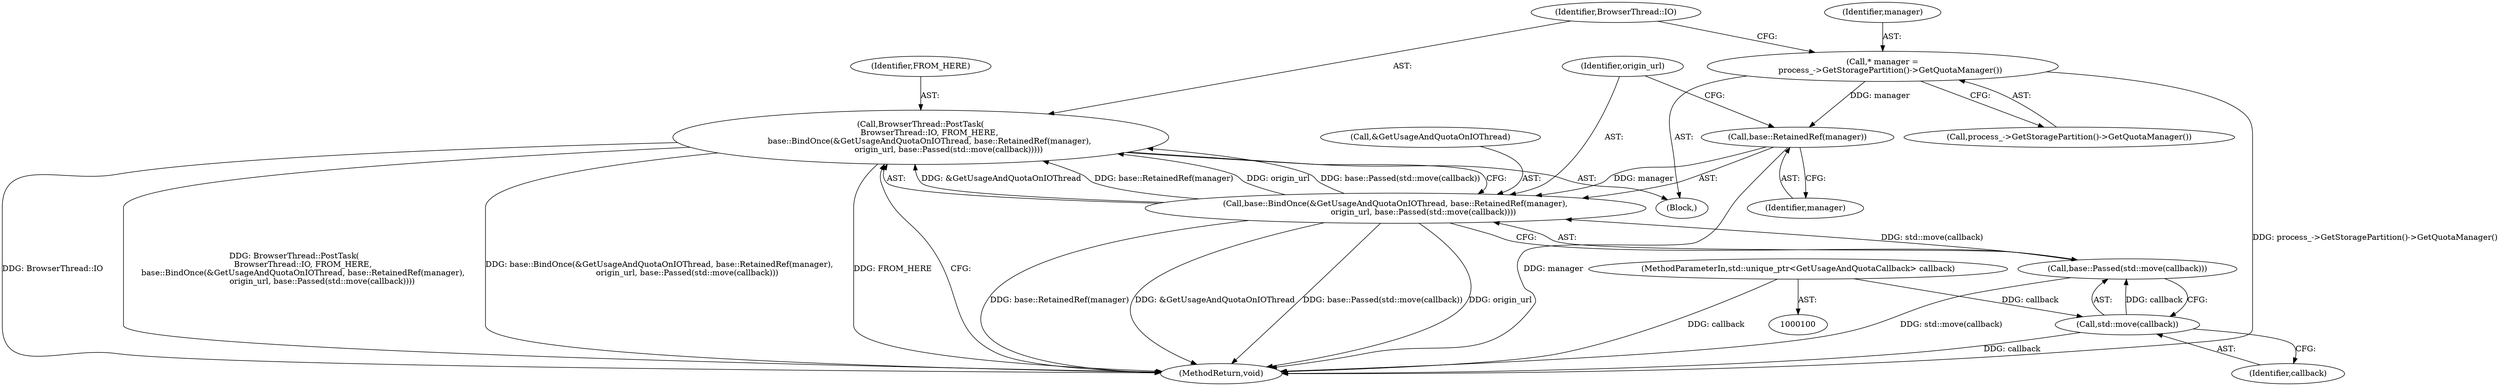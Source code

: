 digraph "0_Chrome_3c8e4852477d5b1e2da877808c998dc57db9460f_32@API" {
"1000125" [label="(Call,BrowserThread::PostTask(\n       BrowserThread::IO, FROM_HERE,\n       base::BindOnce(&GetUsageAndQuotaOnIOThread, base::RetainedRef(manager),\n                      origin_url, base::Passed(std::move(callback)))))"];
"1000128" [label="(Call,base::BindOnce(&GetUsageAndQuotaOnIOThread, base::RetainedRef(manager),\n                      origin_url, base::Passed(std::move(callback))))"];
"1000131" [label="(Call,base::RetainedRef(manager))"];
"1000122" [label="(Call,* manager =\n      process_->GetStoragePartition()->GetQuotaManager())"];
"1000134" [label="(Call,base::Passed(std::move(callback)))"];
"1000135" [label="(Call,std::move(callback))"];
"1000102" [label="(MethodParameterIn,std::unique_ptr<GetUsageAndQuotaCallback> callback)"];
"1000133" [label="(Identifier,origin_url)"];
"1000103" [label="(Block,)"];
"1000135" [label="(Call,std::move(callback))"];
"1000126" [label="(Identifier,BrowserThread::IO)"];
"1000122" [label="(Call,* manager =\n      process_->GetStoragePartition()->GetQuotaManager())"];
"1000131" [label="(Call,base::RetainedRef(manager))"];
"1000124" [label="(Call,process_->GetStoragePartition()->GetQuotaManager())"];
"1000123" [label="(Identifier,manager)"];
"1000132" [label="(Identifier,manager)"];
"1000137" [label="(MethodReturn,void)"];
"1000129" [label="(Call,&GetUsageAndQuotaOnIOThread)"];
"1000127" [label="(Identifier,FROM_HERE)"];
"1000125" [label="(Call,BrowserThread::PostTask(\n       BrowserThread::IO, FROM_HERE,\n       base::BindOnce(&GetUsageAndQuotaOnIOThread, base::RetainedRef(manager),\n                      origin_url, base::Passed(std::move(callback)))))"];
"1000134" [label="(Call,base::Passed(std::move(callback)))"];
"1000102" [label="(MethodParameterIn,std::unique_ptr<GetUsageAndQuotaCallback> callback)"];
"1000128" [label="(Call,base::BindOnce(&GetUsageAndQuotaOnIOThread, base::RetainedRef(manager),\n                      origin_url, base::Passed(std::move(callback))))"];
"1000136" [label="(Identifier,callback)"];
"1000125" -> "1000103"  [label="AST: "];
"1000125" -> "1000128"  [label="CFG: "];
"1000126" -> "1000125"  [label="AST: "];
"1000127" -> "1000125"  [label="AST: "];
"1000128" -> "1000125"  [label="AST: "];
"1000137" -> "1000125"  [label="CFG: "];
"1000125" -> "1000137"  [label="DDG: BrowserThread::IO"];
"1000125" -> "1000137"  [label="DDG: BrowserThread::PostTask(\n       BrowserThread::IO, FROM_HERE,\n       base::BindOnce(&GetUsageAndQuotaOnIOThread, base::RetainedRef(manager),\n                      origin_url, base::Passed(std::move(callback))))"];
"1000125" -> "1000137"  [label="DDG: FROM_HERE"];
"1000125" -> "1000137"  [label="DDG: base::BindOnce(&GetUsageAndQuotaOnIOThread, base::RetainedRef(manager),\n                      origin_url, base::Passed(std::move(callback)))"];
"1000128" -> "1000125"  [label="DDG: &GetUsageAndQuotaOnIOThread"];
"1000128" -> "1000125"  [label="DDG: base::RetainedRef(manager)"];
"1000128" -> "1000125"  [label="DDG: origin_url"];
"1000128" -> "1000125"  [label="DDG: base::Passed(std::move(callback))"];
"1000128" -> "1000134"  [label="CFG: "];
"1000129" -> "1000128"  [label="AST: "];
"1000131" -> "1000128"  [label="AST: "];
"1000133" -> "1000128"  [label="AST: "];
"1000134" -> "1000128"  [label="AST: "];
"1000128" -> "1000137"  [label="DDG: &GetUsageAndQuotaOnIOThread"];
"1000128" -> "1000137"  [label="DDG: base::Passed(std::move(callback))"];
"1000128" -> "1000137"  [label="DDG: origin_url"];
"1000128" -> "1000137"  [label="DDG: base::RetainedRef(manager)"];
"1000131" -> "1000128"  [label="DDG: manager"];
"1000134" -> "1000128"  [label="DDG: std::move(callback)"];
"1000131" -> "1000132"  [label="CFG: "];
"1000132" -> "1000131"  [label="AST: "];
"1000133" -> "1000131"  [label="CFG: "];
"1000131" -> "1000137"  [label="DDG: manager"];
"1000122" -> "1000131"  [label="DDG: manager"];
"1000122" -> "1000103"  [label="AST: "];
"1000122" -> "1000124"  [label="CFG: "];
"1000123" -> "1000122"  [label="AST: "];
"1000124" -> "1000122"  [label="AST: "];
"1000126" -> "1000122"  [label="CFG: "];
"1000122" -> "1000137"  [label="DDG: process_->GetStoragePartition()->GetQuotaManager()"];
"1000134" -> "1000135"  [label="CFG: "];
"1000135" -> "1000134"  [label="AST: "];
"1000134" -> "1000137"  [label="DDG: std::move(callback)"];
"1000135" -> "1000134"  [label="DDG: callback"];
"1000135" -> "1000136"  [label="CFG: "];
"1000136" -> "1000135"  [label="AST: "];
"1000135" -> "1000137"  [label="DDG: callback"];
"1000102" -> "1000135"  [label="DDG: callback"];
"1000102" -> "1000100"  [label="AST: "];
"1000102" -> "1000137"  [label="DDG: callback"];
}
